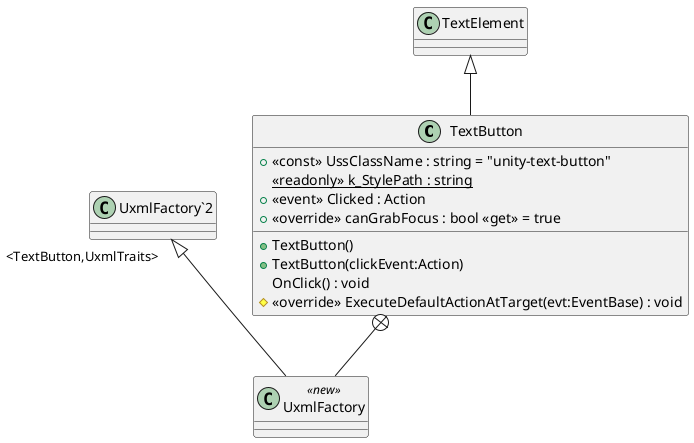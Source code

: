 @startuml
class TextButton {
    + <<const>> UssClassName : string = "unity-text-button"
    {static} <<readonly>> k_StylePath : string
    +  <<event>> Clicked : Action 
    + TextButton()
    + TextButton(clickEvent:Action)
    OnClick() : void
    + <<override>> canGrabFocus : bool <<get>> = true
    # <<override>> ExecuteDefaultActionAtTarget(evt:EventBase) : void
}
class UxmlFactory <<new>> {
}
TextElement <|-- TextButton
TextButton +-- UxmlFactory
"UxmlFactory`2" "<TextButton,UxmlTraits>" <|-- UxmlFactory
@enduml
